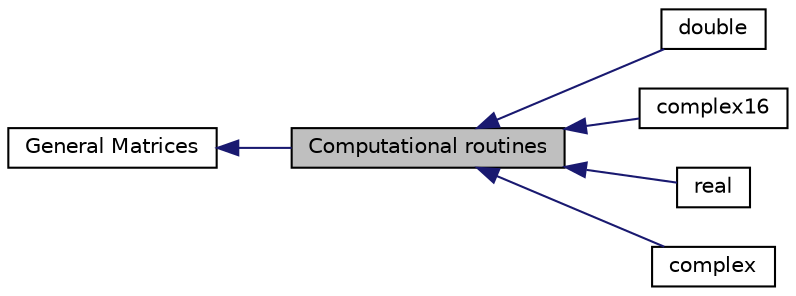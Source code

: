 digraph "Computational routines"
{
  edge [fontname="Helvetica",fontsize="10",labelfontname="Helvetica",labelfontsize="10"];
  node [fontname="Helvetica",fontsize="10",shape=record];
  rankdir=LR;
  Node1 [label="General Matrices",height=0.2,width=0.4,color="black", fillcolor="white", style="filled",URL="$group___g_e.html"];
  Node2 [label="double",height=0.2,width=0.4,color="black", fillcolor="white", style="filled",URL="$group__double_g_ecomputational.html"];
  Node0 [label="Computational routines",height=0.2,width=0.4,color="black", fillcolor="grey75", style="filled" fontcolor="black"];
  Node5 [label="complex16",height=0.2,width=0.4,color="black", fillcolor="white", style="filled",URL="$group__complex16_g_ecomputational.html"];
  Node3 [label="real",height=0.2,width=0.4,color="black", fillcolor="white", style="filled",URL="$group__real_g_ecomputational.html"];
  Node4 [label="complex",height=0.2,width=0.4,color="black", fillcolor="white", style="filled",URL="$group__complex_g_ecomputational.html"];
  Node1->Node0 [shape=plaintext, color="midnightblue", dir="back", style="solid"];
  Node0->Node2 [shape=plaintext, color="midnightblue", dir="back", style="solid"];
  Node0->Node3 [shape=plaintext, color="midnightblue", dir="back", style="solid"];
  Node0->Node4 [shape=plaintext, color="midnightblue", dir="back", style="solid"];
  Node0->Node5 [shape=plaintext, color="midnightblue", dir="back", style="solid"];
}
